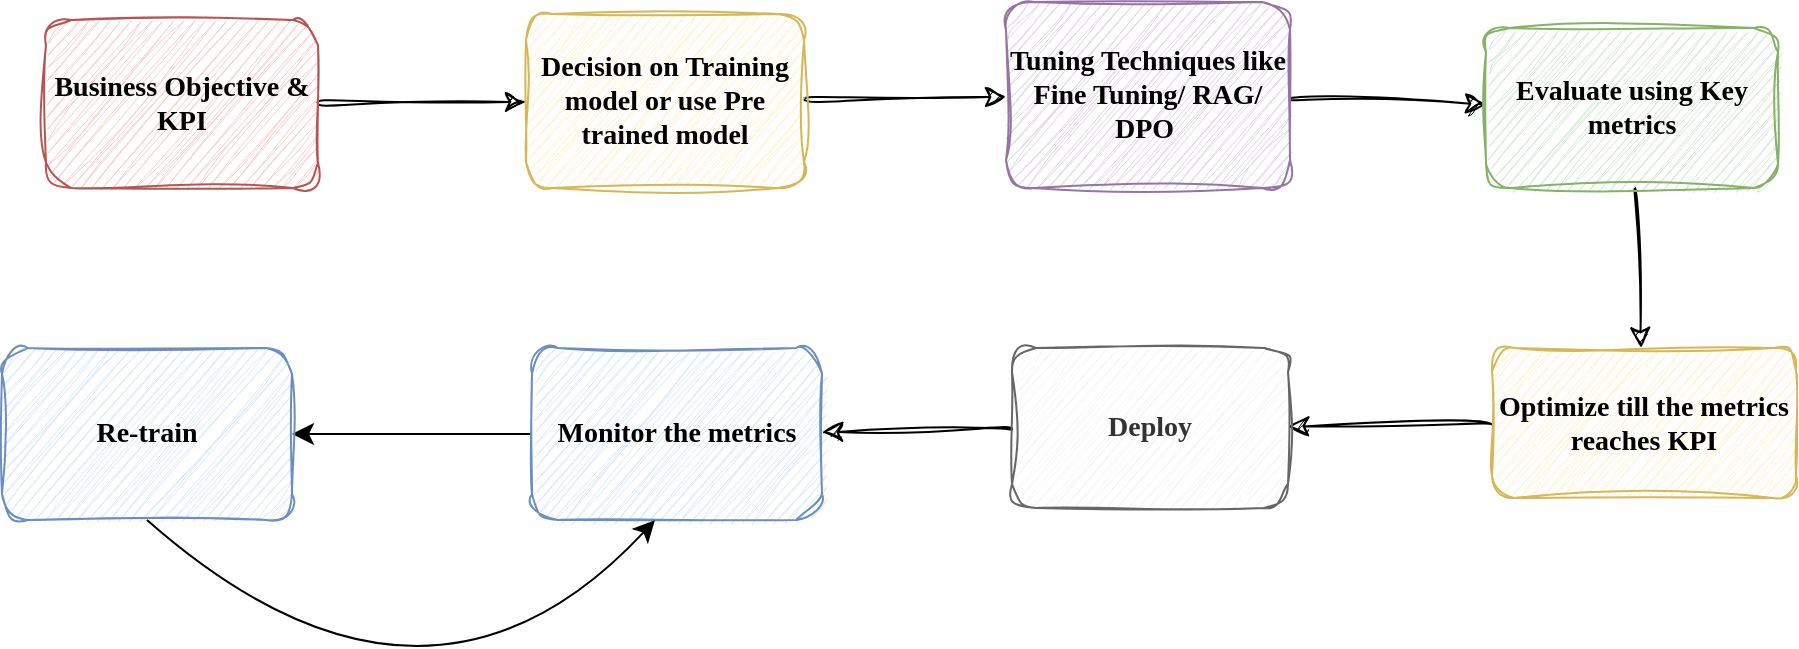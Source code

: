 <mxfile version="28.2.3">
  <diagram name="Page-1" id="gvL0uRvp11lDKOBMTod_">
    <mxGraphModel dx="1613" dy="696" grid="0" gridSize="10" guides="1" tooltips="1" connect="1" arrows="1" fold="1" page="0" pageScale="1" pageWidth="827" pageHeight="1169" math="0" shadow="0">
      <root>
        <mxCell id="0" />
        <mxCell id="1" parent="0" />
        <mxCell id="OC2BYhbiDGDtpIQTY5nb-3" value="" style="edgeStyle=none;curved=1;rounded=0;orthogonalLoop=1;jettySize=auto;html=1;fontSize=14;startSize=8;endSize=8;fontFamily=Comic Sans MS;textShadow=0;sketch=1;curveFitting=1;jiggle=2;" edge="1" parent="1" source="OC2BYhbiDGDtpIQTY5nb-1" target="OC2BYhbiDGDtpIQTY5nb-2">
          <mxGeometry relative="1" as="geometry" />
        </mxCell>
        <mxCell id="OC2BYhbiDGDtpIQTY5nb-1" value="Business Objective &amp;amp; KPI" style="rounded=1;whiteSpace=wrap;html=1;fontStyle=1;fillColor=#f8cecc;strokeColor=#b85450;fontFamily=Comic Sans MS;fontSize=14;textShadow=0;sketch=1;curveFitting=1;jiggle=2;" vertex="1" parent="1">
          <mxGeometry x="-221" y="23" width="136" height="84" as="geometry" />
        </mxCell>
        <mxCell id="OC2BYhbiDGDtpIQTY5nb-5" value="" style="edgeStyle=none;curved=1;rounded=0;orthogonalLoop=1;jettySize=auto;html=1;fontSize=14;startSize=8;endSize=8;fontFamily=Comic Sans MS;textShadow=0;sketch=1;curveFitting=1;jiggle=2;" edge="1" parent="1" source="OC2BYhbiDGDtpIQTY5nb-2" target="OC2BYhbiDGDtpIQTY5nb-4">
          <mxGeometry relative="1" as="geometry" />
        </mxCell>
        <mxCell id="OC2BYhbiDGDtpIQTY5nb-2" value="Decision on Training model or use Pre trained model" style="rounded=1;whiteSpace=wrap;html=1;fontStyle=1;fillColor=#fff2cc;strokeColor=#d6b656;fontFamily=Comic Sans MS;fontSize=14;textShadow=0;sketch=1;curveFitting=1;jiggle=2;" vertex="1" parent="1">
          <mxGeometry x="19" y="20" width="139" height="87" as="geometry" />
        </mxCell>
        <mxCell id="OC2BYhbiDGDtpIQTY5nb-7" value="" style="edgeStyle=none;curved=1;rounded=0;orthogonalLoop=1;jettySize=auto;html=1;fontSize=14;startSize=8;endSize=8;fontFamily=Comic Sans MS;textShadow=0;sketch=1;curveFitting=1;jiggle=2;" edge="1" parent="1" source="OC2BYhbiDGDtpIQTY5nb-4" target="OC2BYhbiDGDtpIQTY5nb-6">
          <mxGeometry relative="1" as="geometry" />
        </mxCell>
        <mxCell id="OC2BYhbiDGDtpIQTY5nb-4" value="&lt;div&gt;Tuning Techniques like Fine Tuning/ RAG/ DPO&amp;nbsp;&lt;/div&gt;" style="rounded=1;whiteSpace=wrap;html=1;fontStyle=1;fillColor=#e1d5e7;strokeColor=#9673a6;fontFamily=Comic Sans MS;fontSize=14;textShadow=0;sketch=1;curveFitting=1;jiggle=2;" vertex="1" parent="1">
          <mxGeometry x="259" y="14" width="142" height="93" as="geometry" />
        </mxCell>
        <mxCell id="OC2BYhbiDGDtpIQTY5nb-9" value="" style="edgeStyle=none;curved=1;rounded=0;orthogonalLoop=1;jettySize=auto;html=1;fontSize=14;startSize=8;endSize=8;fontFamily=Comic Sans MS;textShadow=0;sketch=1;curveFitting=1;jiggle=2;" edge="1" parent="1" source="OC2BYhbiDGDtpIQTY5nb-6" target="OC2BYhbiDGDtpIQTY5nb-8">
          <mxGeometry relative="1" as="geometry" />
        </mxCell>
        <mxCell id="OC2BYhbiDGDtpIQTY5nb-6" value="Evaluate using Key metrics" style="rounded=1;whiteSpace=wrap;html=1;fontStyle=1;fillColor=#d5e8d4;strokeColor=#82b366;fontFamily=Comic Sans MS;fontSize=14;textShadow=0;sketch=1;curveFitting=1;jiggle=2;" vertex="1" parent="1">
          <mxGeometry x="499" y="27" width="146" height="80" as="geometry" />
        </mxCell>
        <mxCell id="OC2BYhbiDGDtpIQTY5nb-11" value="" style="edgeStyle=none;curved=1;rounded=0;orthogonalLoop=1;jettySize=auto;html=1;fontSize=14;startSize=8;endSize=8;fontFamily=Comic Sans MS;textShadow=0;sketch=1;curveFitting=1;jiggle=2;" edge="1" parent="1" source="OC2BYhbiDGDtpIQTY5nb-8" target="OC2BYhbiDGDtpIQTY5nb-10">
          <mxGeometry relative="1" as="geometry" />
        </mxCell>
        <mxCell id="OC2BYhbiDGDtpIQTY5nb-8" value="Optimize till the metrics reaches KPI" style="rounded=1;whiteSpace=wrap;html=1;fontStyle=1;fillColor=#fff2cc;strokeColor=#d6b656;fontFamily=Comic Sans MS;fontSize=14;textShadow=0;sketch=1;curveFitting=1;jiggle=2;" vertex="1" parent="1">
          <mxGeometry x="502" y="187" width="152" height="75" as="geometry" />
        </mxCell>
        <mxCell id="OC2BYhbiDGDtpIQTY5nb-13" value="" style="edgeStyle=none;curved=1;rounded=0;orthogonalLoop=1;jettySize=auto;html=1;fontSize=14;startSize=8;endSize=8;fontFamily=Comic Sans MS;textShadow=0;sketch=1;curveFitting=1;jiggle=2;" edge="1" parent="1" source="OC2BYhbiDGDtpIQTY5nb-10" target="OC2BYhbiDGDtpIQTY5nb-12">
          <mxGeometry relative="1" as="geometry" />
        </mxCell>
        <mxCell id="OC2BYhbiDGDtpIQTY5nb-10" value="Deploy" style="rounded=1;whiteSpace=wrap;html=1;fontStyle=1;fillColor=#f5f5f5;strokeColor=#666666;fontColor=#333333;fontFamily=Comic Sans MS;fontSize=14;textShadow=0;sketch=1;curveFitting=1;jiggle=2;" vertex="1" parent="1">
          <mxGeometry x="262" y="187" width="138" height="80" as="geometry" />
        </mxCell>
        <mxCell id="OC2BYhbiDGDtpIQTY5nb-17" value="" style="edgeStyle=none;curved=1;rounded=0;orthogonalLoop=1;jettySize=auto;html=1;fontSize=12;startSize=8;endSize=8;" edge="1" parent="1" source="OC2BYhbiDGDtpIQTY5nb-12" target="OC2BYhbiDGDtpIQTY5nb-16">
          <mxGeometry relative="1" as="geometry" />
        </mxCell>
        <mxCell id="OC2BYhbiDGDtpIQTY5nb-12" value="Monitor the metrics" style="rounded=1;whiteSpace=wrap;html=1;fontStyle=1;fillColor=#dae8fc;strokeColor=#6c8ebf;fontFamily=Comic Sans MS;fontSize=14;textShadow=0;sketch=1;curveFitting=1;jiggle=2;" vertex="1" parent="1">
          <mxGeometry x="22" y="187" width="145" height="86" as="geometry" />
        </mxCell>
        <mxCell id="OC2BYhbiDGDtpIQTY5nb-16" value="Re-train" style="rounded=1;whiteSpace=wrap;html=1;fontStyle=1;fillColor=#dae8fc;strokeColor=#6c8ebf;fontFamily=Comic Sans MS;fontSize=14;textShadow=0;sketch=1;curveFitting=1;jiggle=2;" vertex="1" parent="1">
          <mxGeometry x="-243" y="187" width="145" height="86" as="geometry" />
        </mxCell>
        <mxCell id="OC2BYhbiDGDtpIQTY5nb-18" style="edgeStyle=none;curved=1;rounded=0;orthogonalLoop=1;jettySize=auto;html=1;exitX=0.5;exitY=1;exitDx=0;exitDy=0;entryX=0.424;entryY=1.001;entryDx=0;entryDy=0;entryPerimeter=0;fontSize=12;startSize=8;endSize=8;" edge="1" parent="1" source="OC2BYhbiDGDtpIQTY5nb-16" target="OC2BYhbiDGDtpIQTY5nb-12">
          <mxGeometry relative="1" as="geometry">
            <Array as="points">
              <mxPoint x="-31" y="396" />
            </Array>
          </mxGeometry>
        </mxCell>
      </root>
    </mxGraphModel>
  </diagram>
</mxfile>
